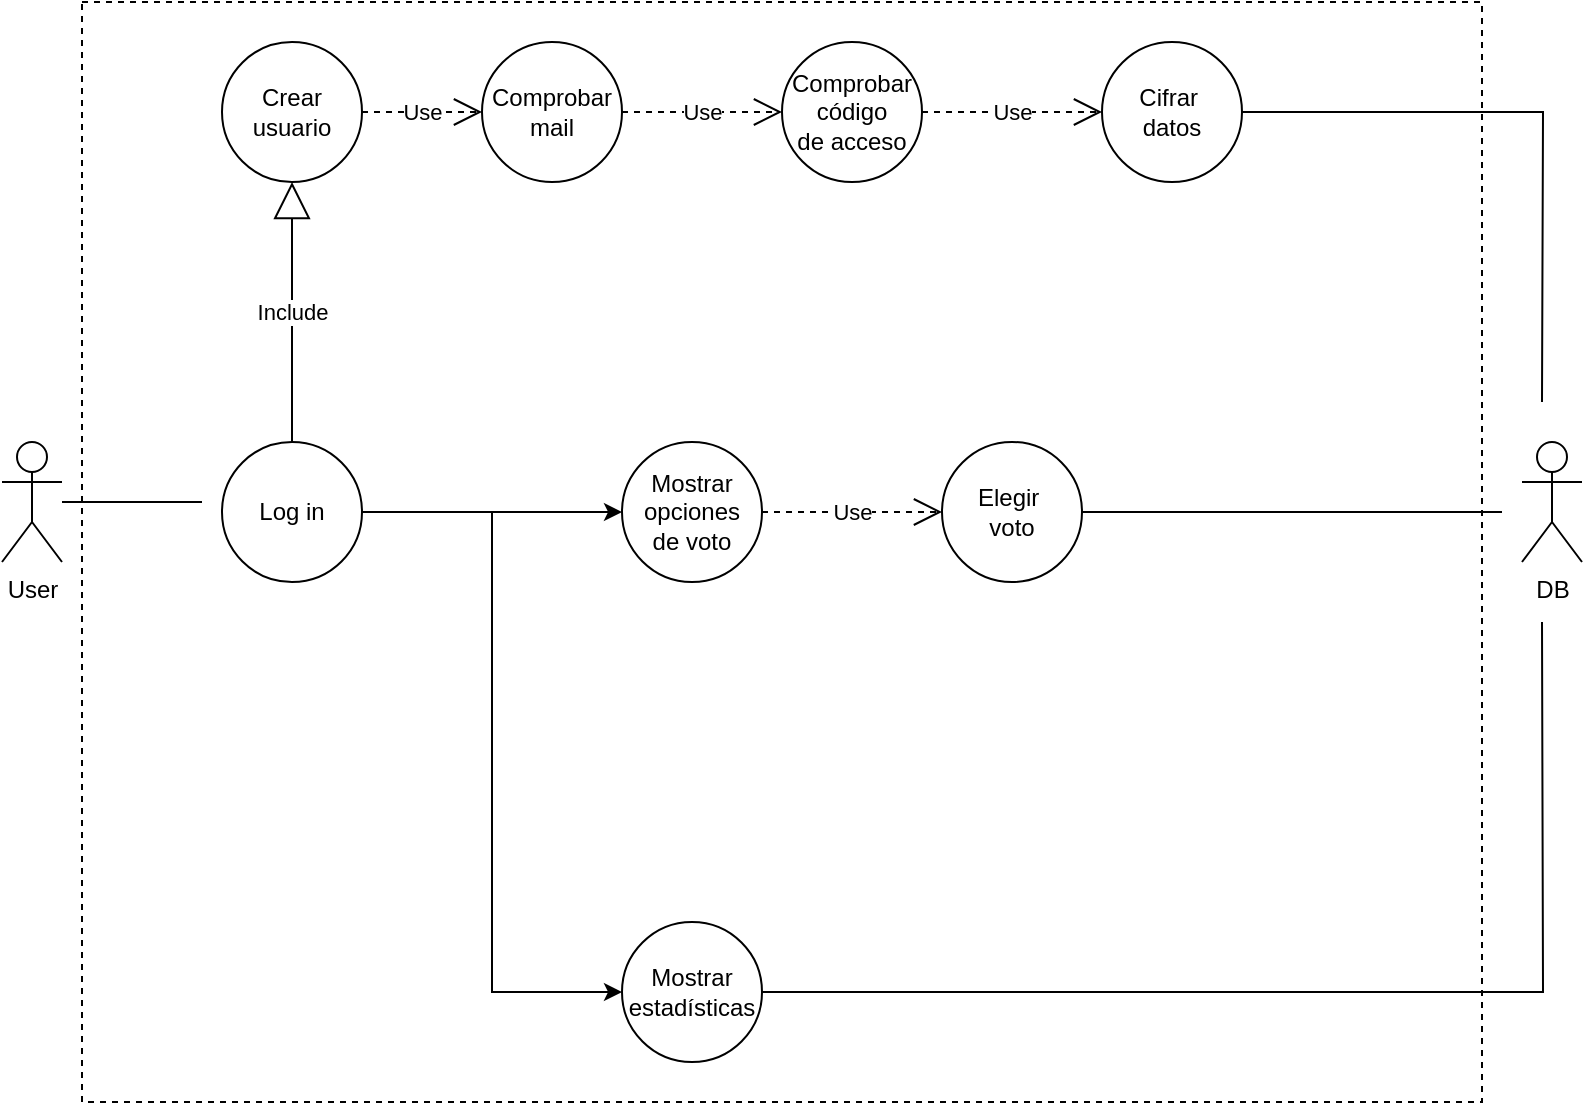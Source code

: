 <mxfile version="21.7.2" type="google">
  <diagram name="Página-1" id="ilVeC-3rGVXRSnefU3KA">
    <mxGraphModel grid="1" page="1" gridSize="10" guides="1" tooltips="1" connect="1" arrows="1" fold="1" pageScale="1" pageWidth="827" pageHeight="1169" math="0" shadow="0">
      <root>
        <mxCell id="0" />
        <mxCell id="1" parent="0" />
        <mxCell id="mySGYRKJWSH8It1Eu89Y-23" style="edgeStyle=orthogonalEdgeStyle;rounded=0;orthogonalLoop=1;jettySize=auto;html=1;endArrow=none;endFill=0;" edge="1" parent="1" source="mySGYRKJWSH8It1Eu89Y-1">
          <mxGeometry relative="1" as="geometry">
            <mxPoint x="110" y="270" as="targetPoint" />
          </mxGeometry>
        </mxCell>
        <mxCell id="mySGYRKJWSH8It1Eu89Y-1" value="User" style="shape=umlActor;verticalLabelPosition=bottom;verticalAlign=top;html=1;outlineConnect=0;" vertex="1" parent="1">
          <mxGeometry x="10" y="240" width="30" height="60" as="geometry" />
        </mxCell>
        <mxCell id="mySGYRKJWSH8It1Eu89Y-2" value="DB" style="shape=umlActor;verticalLabelPosition=bottom;verticalAlign=top;html=1;outlineConnect=0;" vertex="1" parent="1">
          <mxGeometry x="770" y="240" width="30" height="60" as="geometry" />
        </mxCell>
        <mxCell id="mySGYRKJWSH8It1Eu89Y-14" style="edgeStyle=orthogonalEdgeStyle;rounded=0;orthogonalLoop=1;jettySize=auto;html=1;" edge="1" parent="1" source="mySGYRKJWSH8It1Eu89Y-3" target="mySGYRKJWSH8It1Eu89Y-5">
          <mxGeometry relative="1" as="geometry" />
        </mxCell>
        <mxCell id="mySGYRKJWSH8It1Eu89Y-19" style="edgeStyle=orthogonalEdgeStyle;rounded=0;orthogonalLoop=1;jettySize=auto;html=1;entryX=0;entryY=0.5;entryDx=0;entryDy=0;" edge="1" parent="1" source="mySGYRKJWSH8It1Eu89Y-3" target="mySGYRKJWSH8It1Eu89Y-8">
          <mxGeometry relative="1" as="geometry" />
        </mxCell>
        <mxCell id="mySGYRKJWSH8It1Eu89Y-3" value="Log in" style="ellipse;whiteSpace=wrap;html=1;aspect=fixed;" vertex="1" parent="1">
          <mxGeometry x="120" y="240" width="70" height="70" as="geometry" />
        </mxCell>
        <mxCell id="mySGYRKJWSH8It1Eu89Y-4" value="Crear&lt;br&gt;usuario" style="ellipse;whiteSpace=wrap;html=1;aspect=fixed;" vertex="1" parent="1">
          <mxGeometry x="120" y="40" width="70" height="70" as="geometry" />
        </mxCell>
        <mxCell id="mySGYRKJWSH8It1Eu89Y-5" value="Mostrar&lt;br&gt;opciones&lt;br&gt;de voto" style="ellipse;whiteSpace=wrap;html=1;aspect=fixed;" vertex="1" parent="1">
          <mxGeometry x="320" y="240" width="70" height="70" as="geometry" />
        </mxCell>
        <mxCell id="mySGYRKJWSH8It1Eu89Y-20" style="edgeStyle=orthogonalEdgeStyle;rounded=0;orthogonalLoop=1;jettySize=auto;html=1;endArrow=none;endFill=0;" edge="1" parent="1" source="mySGYRKJWSH8It1Eu89Y-6">
          <mxGeometry relative="1" as="geometry">
            <mxPoint x="780" y="220" as="targetPoint" />
          </mxGeometry>
        </mxCell>
        <mxCell id="mySGYRKJWSH8It1Eu89Y-6" value="Cifrar&amp;nbsp;&lt;br&gt;datos" style="ellipse;whiteSpace=wrap;html=1;aspect=fixed;" vertex="1" parent="1">
          <mxGeometry x="560" y="40" width="70" height="70" as="geometry" />
        </mxCell>
        <mxCell id="mySGYRKJWSH8It1Eu89Y-21" style="edgeStyle=orthogonalEdgeStyle;rounded=0;orthogonalLoop=1;jettySize=auto;html=1;endArrow=none;endFill=0;" edge="1" parent="1" source="mySGYRKJWSH8It1Eu89Y-7">
          <mxGeometry relative="1" as="geometry">
            <mxPoint x="760" y="275" as="targetPoint" />
          </mxGeometry>
        </mxCell>
        <mxCell id="mySGYRKJWSH8It1Eu89Y-7" value="Elegir&amp;nbsp;&lt;br&gt;voto" style="ellipse;whiteSpace=wrap;html=1;aspect=fixed;" vertex="1" parent="1">
          <mxGeometry x="480" y="240" width="70" height="70" as="geometry" />
        </mxCell>
        <mxCell id="mySGYRKJWSH8It1Eu89Y-22" style="edgeStyle=orthogonalEdgeStyle;rounded=0;orthogonalLoop=1;jettySize=auto;html=1;endArrow=none;endFill=0;" edge="1" parent="1" source="mySGYRKJWSH8It1Eu89Y-8">
          <mxGeometry relative="1" as="geometry">
            <mxPoint x="780" y="330" as="targetPoint" />
          </mxGeometry>
        </mxCell>
        <mxCell id="mySGYRKJWSH8It1Eu89Y-8" value="Mostrar&lt;br&gt;estadísticas" style="ellipse;whiteSpace=wrap;html=1;aspect=fixed;" vertex="1" parent="1">
          <mxGeometry x="320" y="480" width="70" height="70" as="geometry" />
        </mxCell>
        <mxCell id="mySGYRKJWSH8It1Eu89Y-9" value="Comprobar&lt;br&gt;mail" style="ellipse;whiteSpace=wrap;html=1;aspect=fixed;" vertex="1" parent="1">
          <mxGeometry x="250" y="40" width="70" height="70" as="geometry" />
        </mxCell>
        <mxCell id="mySGYRKJWSH8It1Eu89Y-10" value="Comprobar código&lt;br&gt;de acceso" style="ellipse;whiteSpace=wrap;html=1;aspect=fixed;" vertex="1" parent="1">
          <mxGeometry x="400" y="40" width="70" height="70" as="geometry" />
        </mxCell>
        <mxCell id="mySGYRKJWSH8It1Eu89Y-12" value="Include" style="endArrow=block;endSize=16;endFill=0;html=1;rounded=0;exitX=0.5;exitY=0;exitDx=0;exitDy=0;entryX=0.5;entryY=1;entryDx=0;entryDy=0;" edge="1" parent="1" source="mySGYRKJWSH8It1Eu89Y-3" target="mySGYRKJWSH8It1Eu89Y-4">
          <mxGeometry width="160" relative="1" as="geometry">
            <mxPoint x="140" y="220" as="sourcePoint" />
            <mxPoint x="300" y="220" as="targetPoint" />
            <mxPoint as="offset" />
          </mxGeometry>
        </mxCell>
        <mxCell id="mySGYRKJWSH8It1Eu89Y-15" value="Use" style="endArrow=open;endSize=12;dashed=1;html=1;rounded=0;exitX=1;exitY=0.5;exitDx=0;exitDy=0;" edge="1" parent="1" source="mySGYRKJWSH8It1Eu89Y-4" target="mySGYRKJWSH8It1Eu89Y-9">
          <mxGeometry width="160" relative="1" as="geometry">
            <mxPoint x="205" y="150" as="sourcePoint" />
            <mxPoint x="365" y="150" as="targetPoint" />
          </mxGeometry>
        </mxCell>
        <mxCell id="mySGYRKJWSH8It1Eu89Y-16" value="Use" style="endArrow=open;endSize=12;dashed=1;html=1;rounded=0;exitX=1;exitY=0.5;exitDx=0;exitDy=0;entryX=0;entryY=0.5;entryDx=0;entryDy=0;" edge="1" parent="1" source="mySGYRKJWSH8It1Eu89Y-9" target="mySGYRKJWSH8It1Eu89Y-10">
          <mxGeometry width="160" relative="1" as="geometry">
            <mxPoint x="215" y="160" as="sourcePoint" />
            <mxPoint x="375" y="160" as="targetPoint" />
          </mxGeometry>
        </mxCell>
        <mxCell id="mySGYRKJWSH8It1Eu89Y-17" value="Use" style="endArrow=open;endSize=12;dashed=1;html=1;rounded=0;exitX=1;exitY=0.5;exitDx=0;exitDy=0;entryX=0;entryY=0.5;entryDx=0;entryDy=0;" edge="1" parent="1" source="mySGYRKJWSH8It1Eu89Y-10" target="mySGYRKJWSH8It1Eu89Y-6">
          <mxGeometry width="160" relative="1" as="geometry">
            <mxPoint x="414" y="130" as="sourcePoint" />
            <mxPoint x="574" y="130" as="targetPoint" />
          </mxGeometry>
        </mxCell>
        <mxCell id="mySGYRKJWSH8It1Eu89Y-18" value="Use" style="endArrow=open;endSize=12;dashed=1;html=1;rounded=0;exitX=1;exitY=0.5;exitDx=0;exitDy=0;entryX=0;entryY=0.5;entryDx=0;entryDy=0;" edge="1" parent="1" source="mySGYRKJWSH8It1Eu89Y-5" target="mySGYRKJWSH8It1Eu89Y-7">
          <mxGeometry width="160" relative="1" as="geometry">
            <mxPoint x="235" y="180" as="sourcePoint" />
            <mxPoint x="395" y="180" as="targetPoint" />
          </mxGeometry>
        </mxCell>
        <mxCell id="mySGYRKJWSH8It1Eu89Y-24" value="" style="rounded=0;whiteSpace=wrap;html=1;fillColor=none;dashed=1;" vertex="1" parent="1">
          <mxGeometry x="50" y="20" width="700" height="550" as="geometry" />
        </mxCell>
      </root>
    </mxGraphModel>
  </diagram>
</mxfile>
